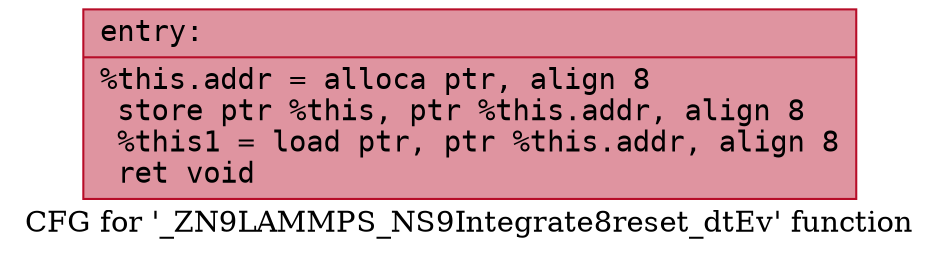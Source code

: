 digraph "CFG for '_ZN9LAMMPS_NS9Integrate8reset_dtEv' function" {
	label="CFG for '_ZN9LAMMPS_NS9Integrate8reset_dtEv' function";

	Node0x55f5612cd710 [shape=record,color="#b70d28ff", style=filled, fillcolor="#b70d2870" fontname="Courier",label="{entry:\l|  %this.addr = alloca ptr, align 8\l  store ptr %this, ptr %this.addr, align 8\l  %this1 = load ptr, ptr %this.addr, align 8\l  ret void\l}"];
}
